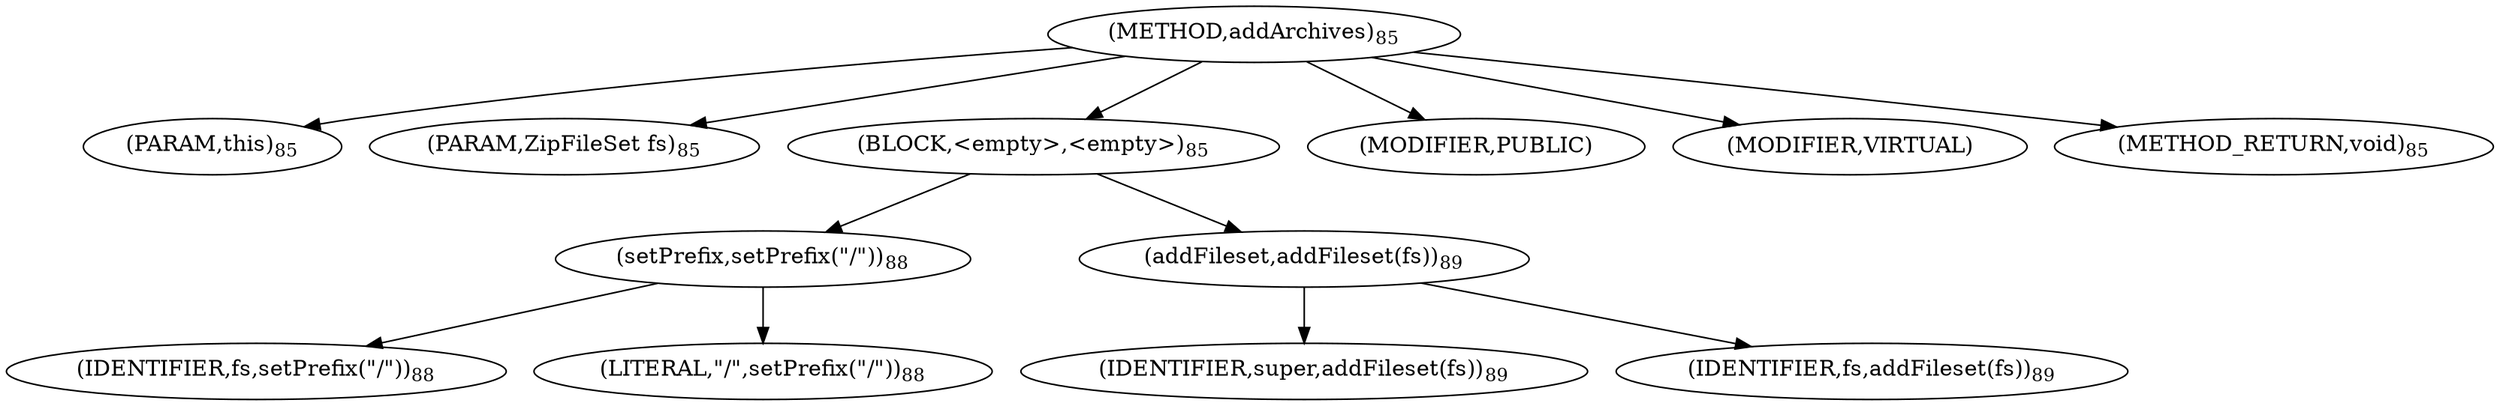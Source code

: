 digraph "addArchives" {  
"98" [label = <(METHOD,addArchives)<SUB>85</SUB>> ]
"99" [label = <(PARAM,this)<SUB>85</SUB>> ]
"100" [label = <(PARAM,ZipFileSet fs)<SUB>85</SUB>> ]
"101" [label = <(BLOCK,&lt;empty&gt;,&lt;empty&gt;)<SUB>85</SUB>> ]
"102" [label = <(setPrefix,setPrefix(&quot;/&quot;))<SUB>88</SUB>> ]
"103" [label = <(IDENTIFIER,fs,setPrefix(&quot;/&quot;))<SUB>88</SUB>> ]
"104" [label = <(LITERAL,&quot;/&quot;,setPrefix(&quot;/&quot;))<SUB>88</SUB>> ]
"105" [label = <(addFileset,addFileset(fs))<SUB>89</SUB>> ]
"106" [label = <(IDENTIFIER,super,addFileset(fs))<SUB>89</SUB>> ]
"107" [label = <(IDENTIFIER,fs,addFileset(fs))<SUB>89</SUB>> ]
"108" [label = <(MODIFIER,PUBLIC)> ]
"109" [label = <(MODIFIER,VIRTUAL)> ]
"110" [label = <(METHOD_RETURN,void)<SUB>85</SUB>> ]
  "98" -> "99" 
  "98" -> "100" 
  "98" -> "101" 
  "98" -> "108" 
  "98" -> "109" 
  "98" -> "110" 
  "101" -> "102" 
  "101" -> "105" 
  "102" -> "103" 
  "102" -> "104" 
  "105" -> "106" 
  "105" -> "107" 
}
